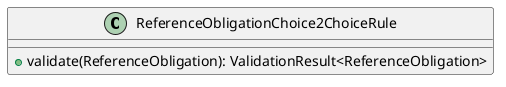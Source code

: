 @startuml

    class ReferenceObligationChoice2ChoiceRule [[ReferenceObligationChoice2ChoiceRule.html]] {
        +validate(ReferenceObligation): ValidationResult<ReferenceObligation>
    }

@enduml
